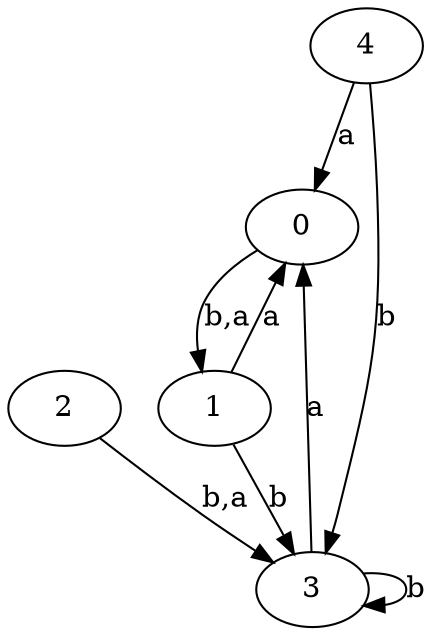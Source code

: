 digraph {
 ranksep=0.5;
 d2tdocpreamble = "\usetikzlibrary{automata}";
 d2tfigpreamble = "\tikzstyle{every state}= [ draw=blue!50,very thick,fill=blue!20]  \tikzstyle{auto}= [fill=white]";
 node [style="state"];
 edge [lblstyle="auto",topath="bend right", len=4  ]
  "0" [label="0",];
  "1" [label="1",];
  "2" [label="2",];
  "3" [label="3",style = "state, accepting"];
  "4" [label="4",style = "state, initial"];
  "0" -> "1" [label="b,a"];
  "1" -> "0" [label="a"];
  "1" -> "3" [label="b"];
  "2" -> "3" [label="b,a"];
  "3" -> "0" [label="a"];
  "3" -> "3" [label="b",topath="loop above"];
  "4" -> "0" [label="a"];
  "4" -> "3" [label="b"];
}